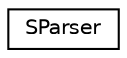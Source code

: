 digraph "Graphical Class Hierarchy"
{
 // LATEX_PDF_SIZE
  edge [fontname="Helvetica",fontsize="10",labelfontname="Helvetica",labelfontsize="10"];
  node [fontname="Helvetica",fontsize="10",shape=record];
  rankdir="LR";
  Node0 [label="SParser",height=0.2,width=0.4,color="black", fillcolor="white", style="filled",URL="$struct_s_parser.html",tooltip=" "];
}
